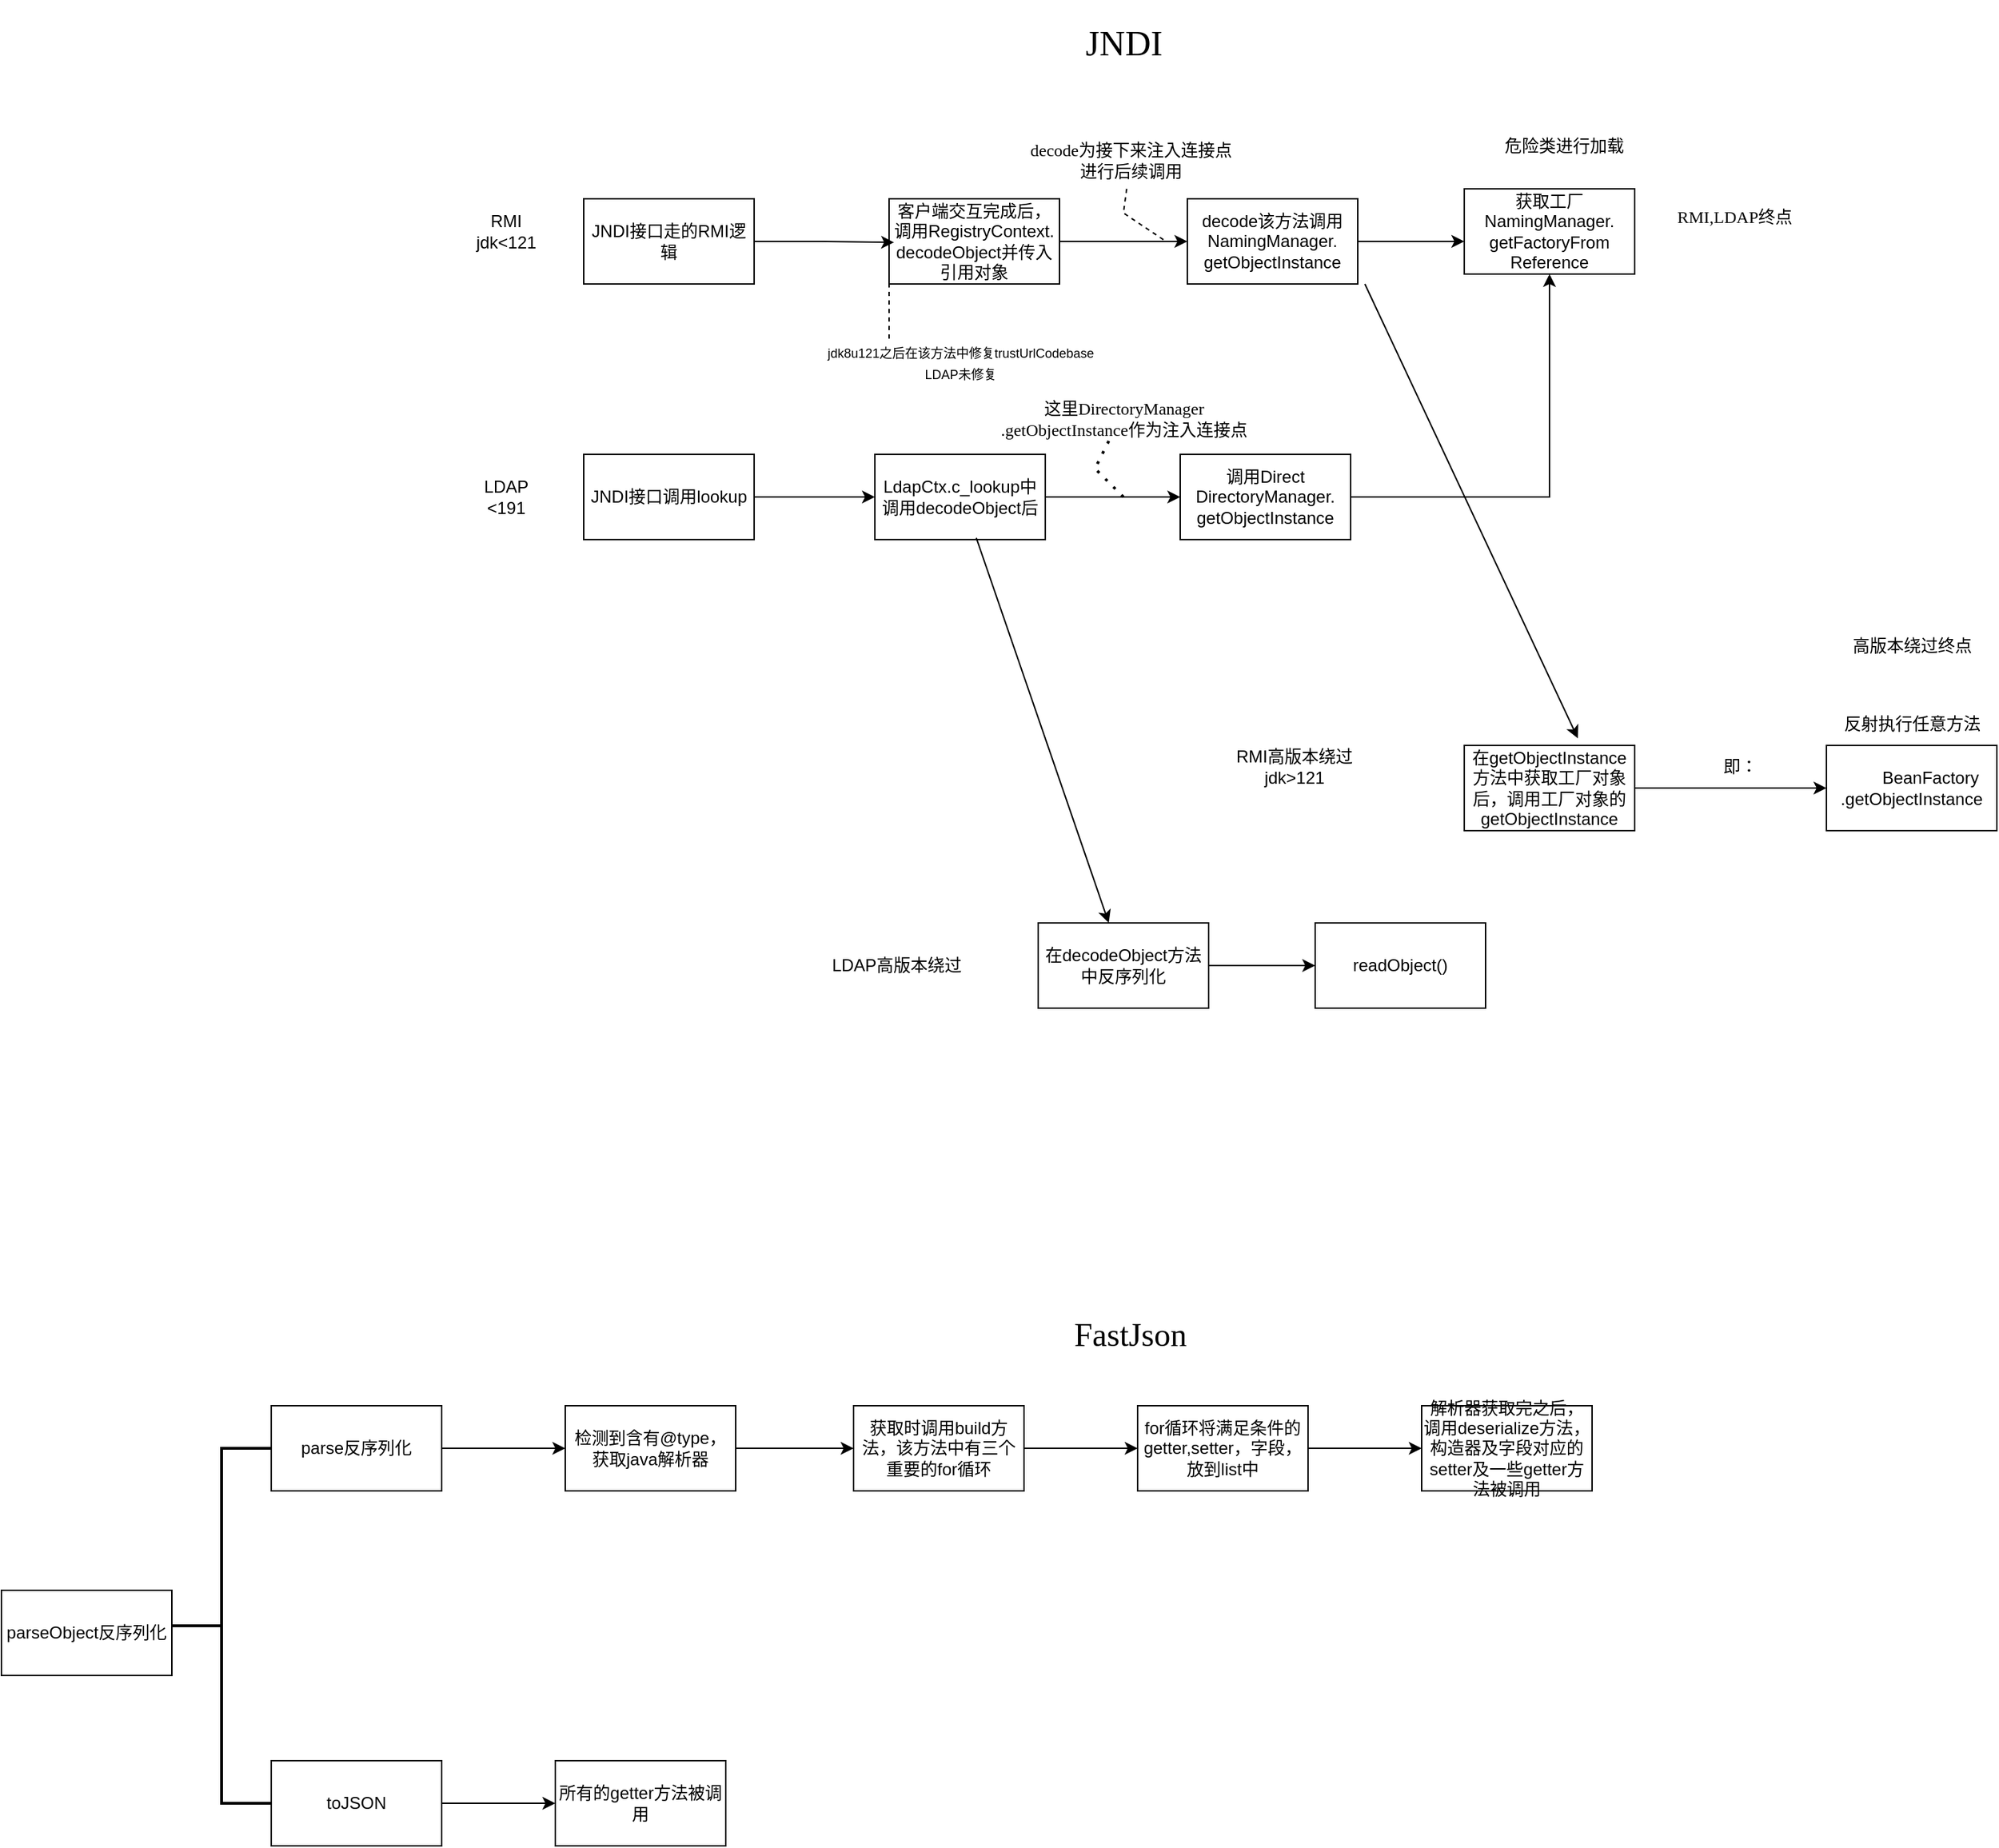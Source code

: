 <mxfile version="28.2.8">
  <diagram name="第 1 页" id="M-s0z8mtGy-1C7ZLIsmC">
    <mxGraphModel dx="2116" dy="677" grid="1" gridSize="10" guides="1" tooltips="1" connect="1" arrows="1" fold="1" page="1" pageScale="1" pageWidth="827" pageHeight="1169" math="0" shadow="0">
      <root>
        <mxCell id="0" />
        <mxCell id="1" parent="0" />
        <mxCell id="504V_4EhbajXT0zKnMnq-1" value="&lt;font face=&quot;Comic Sans MS&quot; style=&quot;line-height: 180%; font-size: 25px;&quot;&gt;JNDI&lt;/font&gt;" style="text;html=1;align=center;verticalAlign=middle;resizable=0;points=[];autosize=1;strokeColor=none;fillColor=none;" parent="1" vertex="1">
          <mxGeometry x="-65" width="90" height="60" as="geometry" />
        </mxCell>
        <mxCell id="504V_4EhbajXT0zKnMnq-3" style="edgeStyle=orthogonalEdgeStyle;rounded=0;orthogonalLoop=1;jettySize=auto;html=1;" parent="1" source="504V_4EhbajXT0zKnMnq-2" edge="1">
          <mxGeometry relative="1" as="geometry">
            <mxPoint x="220" y="170" as="targetPoint" />
          </mxGeometry>
        </mxCell>
        <mxCell id="504V_4EhbajXT0zKnMnq-2" value="decode该方法调用NamingManager.&lt;div&gt;getObjectInstance&lt;/div&gt;" style="rounded=0;whiteSpace=wrap;html=1;" parent="1" vertex="1">
          <mxGeometry x="25" y="140" width="120" height="60" as="geometry" />
        </mxCell>
        <mxCell id="504V_4EhbajXT0zKnMnq-4" value="获取工厂NamingManager.&lt;div&gt;getFactoryFrom&lt;/div&gt;&lt;div&gt;Reference&lt;/div&gt;" style="rounded=0;whiteSpace=wrap;html=1;" parent="1" vertex="1">
          <mxGeometry x="220" y="133" width="120" height="60" as="geometry" />
        </mxCell>
        <mxCell id="504V_4EhbajXT0zKnMnq-5" value="危险类进行加载" style="text;html=1;align=center;verticalAlign=middle;resizable=0;points=[];autosize=1;strokeColor=none;fillColor=none;" parent="1" vertex="1">
          <mxGeometry x="235" y="88" width="110" height="30" as="geometry" />
        </mxCell>
        <mxCell id="504V_4EhbajXT0zKnMnq-9" style="edgeStyle=orthogonalEdgeStyle;rounded=0;orthogonalLoop=1;jettySize=auto;html=1;" parent="1" source="504V_4EhbajXT0zKnMnq-6" target="504V_4EhbajXT0zKnMnq-2" edge="1">
          <mxGeometry relative="1" as="geometry" />
        </mxCell>
        <mxCell id="504V_4EhbajXT0zKnMnq-6" value="客户端交互完成后，调用RegistryContext.&lt;div&gt;decodeObject并传入引用对象&lt;/div&gt;" style="rounded=0;whiteSpace=wrap;html=1;" parent="1" vertex="1">
          <mxGeometry x="-185" y="140" width="120" height="60" as="geometry" />
        </mxCell>
        <mxCell id="504V_4EhbajXT0zKnMnq-7" value="JNDI接口走的RMI逻辑" style="rounded=0;whiteSpace=wrap;html=1;" parent="1" vertex="1">
          <mxGeometry x="-400" y="140" width="120" height="60" as="geometry" />
        </mxCell>
        <mxCell id="504V_4EhbajXT0zKnMnq-8" style="edgeStyle=orthogonalEdgeStyle;rounded=0;orthogonalLoop=1;jettySize=auto;html=1;entryX=0.029;entryY=0.512;entryDx=0;entryDy=0;entryPerimeter=0;" parent="1" source="504V_4EhbajXT0zKnMnq-7" target="504V_4EhbajXT0zKnMnq-6" edge="1">
          <mxGeometry relative="1" as="geometry" />
        </mxCell>
        <mxCell id="504V_4EhbajXT0zKnMnq-10" value="&lt;font style=&quot;font-size: 9px;&quot;&gt;jdk8u121之后在该方法中修复trustUrlCodebase&lt;/font&gt;&lt;div&gt;&lt;font style=&quot;font-size: 9px;&quot;&gt;LDAP未修复&lt;/font&gt;&lt;/div&gt;" style="text;html=1;align=center;verticalAlign=middle;resizable=0;points=[];autosize=1;strokeColor=none;fillColor=none;" parent="1" vertex="1">
          <mxGeometry x="-240" y="235" width="210" height="40" as="geometry" />
        </mxCell>
        <mxCell id="504V_4EhbajXT0zKnMnq-17" style="edgeStyle=orthogonalEdgeStyle;rounded=0;orthogonalLoop=1;jettySize=auto;html=1;" parent="1" source="504V_4EhbajXT0zKnMnq-14" target="504V_4EhbajXT0zKnMnq-18" edge="1">
          <mxGeometry relative="1" as="geometry">
            <mxPoint x="-150" y="350" as="targetPoint" />
          </mxGeometry>
        </mxCell>
        <mxCell id="504V_4EhbajXT0zKnMnq-14" value="JNDI接口调用lookup" style="rounded=0;whiteSpace=wrap;html=1;" parent="1" vertex="1">
          <mxGeometry x="-400" y="320" width="120" height="60" as="geometry" />
        </mxCell>
        <mxCell id="504V_4EhbajXT0zKnMnq-15" value="RMI&lt;div&gt;jdk&amp;lt;121&lt;/div&gt;" style="text;html=1;align=center;verticalAlign=middle;resizable=0;points=[];autosize=1;strokeColor=none;fillColor=none;" parent="1" vertex="1">
          <mxGeometry x="-490" y="143" width="70" height="40" as="geometry" />
        </mxCell>
        <mxCell id="504V_4EhbajXT0zKnMnq-16" value="LDAP&lt;div&gt;&amp;lt;191&lt;/div&gt;" style="text;html=1;align=center;verticalAlign=middle;resizable=0;points=[];autosize=1;strokeColor=none;fillColor=none;" parent="1" vertex="1">
          <mxGeometry x="-480" y="330" width="50" height="40" as="geometry" />
        </mxCell>
        <mxCell id="504V_4EhbajXT0zKnMnq-20" style="edgeStyle=orthogonalEdgeStyle;rounded=0;orthogonalLoop=1;jettySize=auto;html=1;" parent="1" source="504V_4EhbajXT0zKnMnq-18" target="504V_4EhbajXT0zKnMnq-21" edge="1">
          <mxGeometry relative="1" as="geometry">
            <mxPoint x="50" y="350" as="targetPoint" />
          </mxGeometry>
        </mxCell>
        <mxCell id="504V_4EhbajXT0zKnMnq-18" value="LdapCtx.c_lookup中调用decodeObject&lt;font style=&quot;color: light-dark(rgb(0, 0, 0), rgb(255, 0, 0));&quot;&gt;后&lt;/font&gt;" style="rounded=0;whiteSpace=wrap;html=1;" parent="1" vertex="1">
          <mxGeometry x="-195" y="320" width="120" height="60" as="geometry" />
        </mxCell>
        <mxCell id="504V_4EhbajXT0zKnMnq-19" value="&lt;font face=&quot;Comic Sans MS&quot; style=&quot;color: light-dark(rgb(0, 0, 0), rgb(255, 0, 0));&quot;&gt;decode为接下来注入连接点&lt;/font&gt;&lt;div&gt;&lt;font face=&quot;Comic Sans MS&quot; style=&quot;color: light-dark(rgb(0, 0, 0), rgb(255, 0, 0));&quot;&gt;进行后续调用&lt;/font&gt;&lt;/div&gt;" style="text;html=1;align=center;verticalAlign=middle;resizable=0;points=[];autosize=1;strokeColor=none;fillColor=none;" parent="1" vertex="1">
          <mxGeometry x="-100" y="93" width="170" height="40" as="geometry" />
        </mxCell>
        <mxCell id="504V_4EhbajXT0zKnMnq-25" style="edgeStyle=orthogonalEdgeStyle;rounded=0;orthogonalLoop=1;jettySize=auto;html=1;" parent="1" source="504V_4EhbajXT0zKnMnq-21" target="504V_4EhbajXT0zKnMnq-4" edge="1">
          <mxGeometry relative="1" as="geometry">
            <mxPoint x="180" y="350" as="targetPoint" />
          </mxGeometry>
        </mxCell>
        <mxCell id="504V_4EhbajXT0zKnMnq-21" value="调用Direct&lt;div&gt;DirectoryManager.&lt;div&gt;getObjectInstance&lt;/div&gt;&lt;/div&gt;" style="rounded=0;whiteSpace=wrap;html=1;" parent="1" vertex="1">
          <mxGeometry x="20" y="320" width="120" height="60" as="geometry" />
        </mxCell>
        <mxCell id="504V_4EhbajXT0zKnMnq-23" value="&lt;font face=&quot;Comic Sans MS&quot; style=&quot;color: light-dark(rgb(0, 0, 0), rgb(255, 51, 51));&quot;&gt;这里DirectoryManager&lt;/font&gt;&lt;div&gt;&lt;font face=&quot;Comic Sans MS&quot; style=&quot;color: light-dark(rgb(0, 0, 0), rgb(255, 51, 51));&quot;&gt;.getObjectInstance作为注入连接点&lt;/font&gt;&lt;/div&gt;" style="text;html=1;align=center;verticalAlign=middle;resizable=0;points=[];autosize=1;strokeColor=none;fillColor=none;" parent="1" vertex="1">
          <mxGeometry x="-130" y="275" width="220" height="40" as="geometry" />
        </mxCell>
        <mxCell id="504V_4EhbajXT0zKnMnq-26" value="" style="endArrow=none;dashed=1;html=1;rounded=0;" parent="1" source="504V_4EhbajXT0zKnMnq-19" edge="1">
          <mxGeometry width="50" height="50" relative="1" as="geometry">
            <mxPoint x="-130" y="300" as="sourcePoint" />
            <mxPoint x="10" y="170" as="targetPoint" />
            <Array as="points">
              <mxPoint x="-20" y="150" />
            </Array>
          </mxGeometry>
        </mxCell>
        <mxCell id="504V_4EhbajXT0zKnMnq-27" value="" style="endArrow=none;dashed=1;html=1;dashPattern=1 3;strokeWidth=2;rounded=0;" parent="1" edge="1">
          <mxGeometry width="50" height="50" relative="1" as="geometry">
            <mxPoint x="-20" y="350" as="sourcePoint" />
            <mxPoint x="-30" y="310" as="targetPoint" />
            <Array as="points">
              <mxPoint x="-40" y="330" />
            </Array>
          </mxGeometry>
        </mxCell>
        <mxCell id="504V_4EhbajXT0zKnMnq-28" value="&lt;font style=&quot;color: light-dark(rgb(0, 0, 0), rgb(0, 255, 255));&quot;&gt;RMI高版本绕过&lt;/font&gt;&lt;div&gt;&lt;font style=&quot;color: light-dark(rgb(0, 0, 0), rgb(0, 255, 255));&quot;&gt;jdk&amp;gt;121&lt;/font&gt;&lt;/div&gt;" style="text;html=1;align=center;verticalAlign=middle;resizable=0;points=[];autosize=1;strokeColor=none;fillColor=none;" parent="1" vertex="1">
          <mxGeometry x="45" y="520" width="110" height="40" as="geometry" />
        </mxCell>
        <mxCell id="504V_4EhbajXT0zKnMnq-29" value="" style="endArrow=none;dashed=1;html=1;rounded=0;entryX=0;entryY=0.75;entryDx=0;entryDy=0;exitX=0.262;exitY=0.086;exitDx=0;exitDy=0;exitPerimeter=0;" parent="1" source="504V_4EhbajXT0zKnMnq-10" target="504V_4EhbajXT0zKnMnq-6" edge="1">
          <mxGeometry width="50" height="50" relative="1" as="geometry">
            <mxPoint x="-80" y="310" as="sourcePoint" />
            <mxPoint x="-30" y="260" as="targetPoint" />
          </mxGeometry>
        </mxCell>
        <mxCell id="504V_4EhbajXT0zKnMnq-37" style="edgeStyle=orthogonalEdgeStyle;rounded=0;orthogonalLoop=1;jettySize=auto;html=1;strokeColor=light-dark(#000000,#33FFFF);" parent="1" source="504V_4EhbajXT0zKnMnq-30" target="504V_4EhbajXT0zKnMnq-36" edge="1">
          <mxGeometry relative="1" as="geometry" />
        </mxCell>
        <mxCell id="504V_4EhbajXT0zKnMnq-30" value="&lt;font style=&quot;color: light-dark(rgb(0, 0, 0), rgb(102, 255, 255));&quot;&gt;在getObjectInstance方法中获取工厂对象后，调用工厂对象的getObjectInstance&lt;/font&gt;" style="rounded=0;whiteSpace=wrap;html=1;" parent="1" vertex="1">
          <mxGeometry x="220" y="525" width="120" height="60" as="geometry" />
        </mxCell>
        <mxCell id="504V_4EhbajXT0zKnMnq-34" value="&lt;font style=&quot;color: light-dark(rgb(0, 0, 0), rgb(255, 255, 51));&quot; face=&quot;Lucida Console&quot;&gt;RMI,LDAP终点&lt;/font&gt;" style="text;html=1;align=center;verticalAlign=middle;resizable=0;points=[];autosize=1;strokeColor=none;fillColor=none;" parent="1" vertex="1">
          <mxGeometry x="355" y="138" width="110" height="30" as="geometry" />
        </mxCell>
        <mxCell id="504V_4EhbajXT0zKnMnq-35" value="&lt;font style=&quot;color: light-dark(rgb(0, 0, 0), rgb(255, 255, 51));&quot; face=&quot;Garamond&quot;&gt;高版本绕过终点&lt;/font&gt;" style="text;html=1;align=center;verticalAlign=middle;resizable=0;points=[];autosize=1;strokeColor=none;fillColor=none;" parent="1" vertex="1">
          <mxGeometry x="480" y="440" width="110" height="30" as="geometry" />
        </mxCell>
        <mxCell id="504V_4EhbajXT0zKnMnq-36" value="&lt;font style=&quot;color: light-dark(rgb(0, 0, 0), rgb(51, 255, 255));&quot;&gt;&lt;span style=&quot;white-space: pre;&quot;&gt;&#x9;&lt;/span&gt;BeanFactory&lt;/font&gt;&lt;div&gt;&lt;font style=&quot;color: light-dark(rgb(0, 0, 0), rgb(51, 255, 255));&quot;&gt;.getObjectInstance&lt;/font&gt;&lt;/div&gt;" style="rounded=0;whiteSpace=wrap;html=1;" parent="1" vertex="1">
          <mxGeometry x="475" y="525" width="120" height="60" as="geometry" />
        </mxCell>
        <mxCell id="504V_4EhbajXT0zKnMnq-38" value="即：" style="text;html=1;align=center;verticalAlign=middle;resizable=0;points=[];autosize=1;strokeColor=none;fillColor=none;" parent="1" vertex="1">
          <mxGeometry x="389" y="525" width="50" height="30" as="geometry" />
        </mxCell>
        <mxCell id="504V_4EhbajXT0zKnMnq-42" value="" style="endArrow=classic;html=1;rounded=0;strokeColor=light-dark(#000000,#74F8FF);" parent="1" edge="1">
          <mxGeometry width="50" height="50" relative="1" as="geometry">
            <mxPoint x="150" y="200" as="sourcePoint" />
            <mxPoint x="300" y="520" as="targetPoint" />
          </mxGeometry>
        </mxCell>
        <mxCell id="VNXlpMTOkBPzB10QaOvx-3" value="反射执行任意方法" style="text;html=1;align=center;verticalAlign=middle;resizable=0;points=[];autosize=1;strokeColor=none;fillColor=none;" parent="1" vertex="1">
          <mxGeometry x="475" y="495" width="120" height="30" as="geometry" />
        </mxCell>
        <mxCell id="VNXlpMTOkBPzB10QaOvx-5" value="" style="endArrow=classic;html=1;rounded=0;exitX=0.595;exitY=0.98;exitDx=0;exitDy=0;exitPerimeter=0;strokeColor=light-dark(#000000,#00FFFF);" parent="1" source="504V_4EhbajXT0zKnMnq-18" target="VNXlpMTOkBPzB10QaOvx-6" edge="1">
          <mxGeometry width="50" height="50" relative="1" as="geometry">
            <mxPoint x="-80" y="500" as="sourcePoint" />
            <mxPoint x="-40" y="630" as="targetPoint" />
          </mxGeometry>
        </mxCell>
        <mxCell id="BPDI8L_BZA-8ySwzdQWA-1" style="edgeStyle=orthogonalEdgeStyle;rounded=0;orthogonalLoop=1;jettySize=auto;html=1;" parent="1" source="VNXlpMTOkBPzB10QaOvx-6" target="BPDI8L_BZA-8ySwzdQWA-2" edge="1">
          <mxGeometry relative="1" as="geometry">
            <mxPoint x="100" y="680" as="targetPoint" />
          </mxGeometry>
        </mxCell>
        <mxCell id="VNXlpMTOkBPzB10QaOvx-6" value="在decodeObject方法中反序列化" style="rounded=0;whiteSpace=wrap;html=1;" parent="1" vertex="1">
          <mxGeometry x="-80" y="650" width="120" height="60" as="geometry" />
        </mxCell>
        <mxCell id="VNXlpMTOkBPzB10QaOvx-7" value="&lt;font style=&quot;color: light-dark(rgb(0, 0, 0), rgb(0, 255, 255));&quot;&gt;LDAP高版本绕过&lt;/font&gt;" style="text;html=1;align=center;verticalAlign=middle;resizable=0;points=[];autosize=1;strokeColor=none;fillColor=none;" parent="1" vertex="1">
          <mxGeometry x="-235" y="665" width="110" height="30" as="geometry" />
        </mxCell>
        <mxCell id="BPDI8L_BZA-8ySwzdQWA-2" value="readObject()" style="rounded=0;whiteSpace=wrap;html=1;" parent="1" vertex="1">
          <mxGeometry x="115" y="650" width="120" height="60" as="geometry" />
        </mxCell>
        <mxCell id="pcvHaSSJQ598Zzu-Z0c1-1" value="&lt;font face=&quot;Lucida Console&quot; style=&quot;font-size: 23px;&quot;&gt;FastJson&lt;/font&gt;" style="text;html=1;whiteSpace=wrap;strokeColor=none;fillColor=none;align=center;verticalAlign=middle;rounded=0;" vertex="1" parent="1">
          <mxGeometry x="-55" y="920" width="80" height="40" as="geometry" />
        </mxCell>
        <mxCell id="pcvHaSSJQ598Zzu-Z0c1-5" style="edgeStyle=orthogonalEdgeStyle;rounded=0;orthogonalLoop=1;jettySize=auto;html=1;" edge="1" parent="1" source="pcvHaSSJQ598Zzu-Z0c1-4" target="pcvHaSSJQ598Zzu-Z0c1-6">
          <mxGeometry relative="1" as="geometry">
            <mxPoint x="-400" y="1020" as="targetPoint" />
          </mxGeometry>
        </mxCell>
        <mxCell id="pcvHaSSJQ598Zzu-Z0c1-4" value="parse反序列化" style="rounded=0;whiteSpace=wrap;html=1;" vertex="1" parent="1">
          <mxGeometry x="-620" y="990" width="120" height="60" as="geometry" />
        </mxCell>
        <mxCell id="pcvHaSSJQ598Zzu-Z0c1-8" style="edgeStyle=orthogonalEdgeStyle;rounded=0;orthogonalLoop=1;jettySize=auto;html=1;" edge="1" parent="1" source="pcvHaSSJQ598Zzu-Z0c1-6" target="pcvHaSSJQ598Zzu-Z0c1-7">
          <mxGeometry relative="1" as="geometry" />
        </mxCell>
        <mxCell id="pcvHaSSJQ598Zzu-Z0c1-6" value="检测到含有@type，获取java解析器" style="rounded=0;whiteSpace=wrap;html=1;" vertex="1" parent="1">
          <mxGeometry x="-413" y="990" width="120" height="60" as="geometry" />
        </mxCell>
        <mxCell id="pcvHaSSJQ598Zzu-Z0c1-10" value="" style="edgeStyle=orthogonalEdgeStyle;rounded=0;orthogonalLoop=1;jettySize=auto;html=1;" edge="1" parent="1" source="pcvHaSSJQ598Zzu-Z0c1-7" target="pcvHaSSJQ598Zzu-Z0c1-9">
          <mxGeometry relative="1" as="geometry" />
        </mxCell>
        <mxCell id="pcvHaSSJQ598Zzu-Z0c1-7" value="获取时调用build方法，该方法中有三个重要的for循环" style="rounded=0;whiteSpace=wrap;html=1;" vertex="1" parent="1">
          <mxGeometry x="-210" y="990" width="120" height="60" as="geometry" />
        </mxCell>
        <mxCell id="pcvHaSSJQ598Zzu-Z0c1-12" value="" style="edgeStyle=orthogonalEdgeStyle;rounded=0;orthogonalLoop=1;jettySize=auto;html=1;" edge="1" parent="1" source="pcvHaSSJQ598Zzu-Z0c1-9" target="pcvHaSSJQ598Zzu-Z0c1-11">
          <mxGeometry relative="1" as="geometry" />
        </mxCell>
        <mxCell id="pcvHaSSJQ598Zzu-Z0c1-9" value="for循环将满足条件的getter,setter，字段，放到list中" style="rounded=0;whiteSpace=wrap;html=1;" vertex="1" parent="1">
          <mxGeometry x="-10" y="990" width="120" height="60" as="geometry" />
        </mxCell>
        <mxCell id="pcvHaSSJQ598Zzu-Z0c1-11" value="解析器获取完之后，调用deserialize方法，构造器及字段对应的setter及一些getter方法被调用" style="whiteSpace=wrap;html=1;rounded=0;" vertex="1" parent="1">
          <mxGeometry x="190" y="990" width="120" height="60" as="geometry" />
        </mxCell>
        <mxCell id="pcvHaSSJQ598Zzu-Z0c1-13" value="parseObject反序列化" style="rounded=0;whiteSpace=wrap;html=1;" vertex="1" parent="1">
          <mxGeometry x="-810" y="1120" width="120" height="60" as="geometry" />
        </mxCell>
        <mxCell id="pcvHaSSJQ598Zzu-Z0c1-21" style="edgeStyle=orthogonalEdgeStyle;rounded=0;orthogonalLoop=1;jettySize=auto;html=1;" edge="1" parent="1" source="pcvHaSSJQ598Zzu-Z0c1-16" target="pcvHaSSJQ598Zzu-Z0c1-20">
          <mxGeometry relative="1" as="geometry" />
        </mxCell>
        <mxCell id="pcvHaSSJQ598Zzu-Z0c1-16" value="toJSON" style="rounded=0;whiteSpace=wrap;html=1;" vertex="1" parent="1">
          <mxGeometry x="-620" y="1240" width="120" height="60" as="geometry" />
        </mxCell>
        <mxCell id="pcvHaSSJQ598Zzu-Z0c1-17" value="" style="strokeWidth=2;html=1;shape=mxgraph.flowchart.annotation_2;align=left;labelPosition=right;pointerEvents=1;" vertex="1" parent="1">
          <mxGeometry x="-690" y="1020" width="70" height="250" as="geometry" />
        </mxCell>
        <mxCell id="pcvHaSSJQ598Zzu-Z0c1-20" value="所有的getter方法被调用" style="whiteSpace=wrap;html=1;" vertex="1" parent="1">
          <mxGeometry x="-420" y="1240" width="120" height="60" as="geometry" />
        </mxCell>
      </root>
    </mxGraphModel>
  </diagram>
</mxfile>
